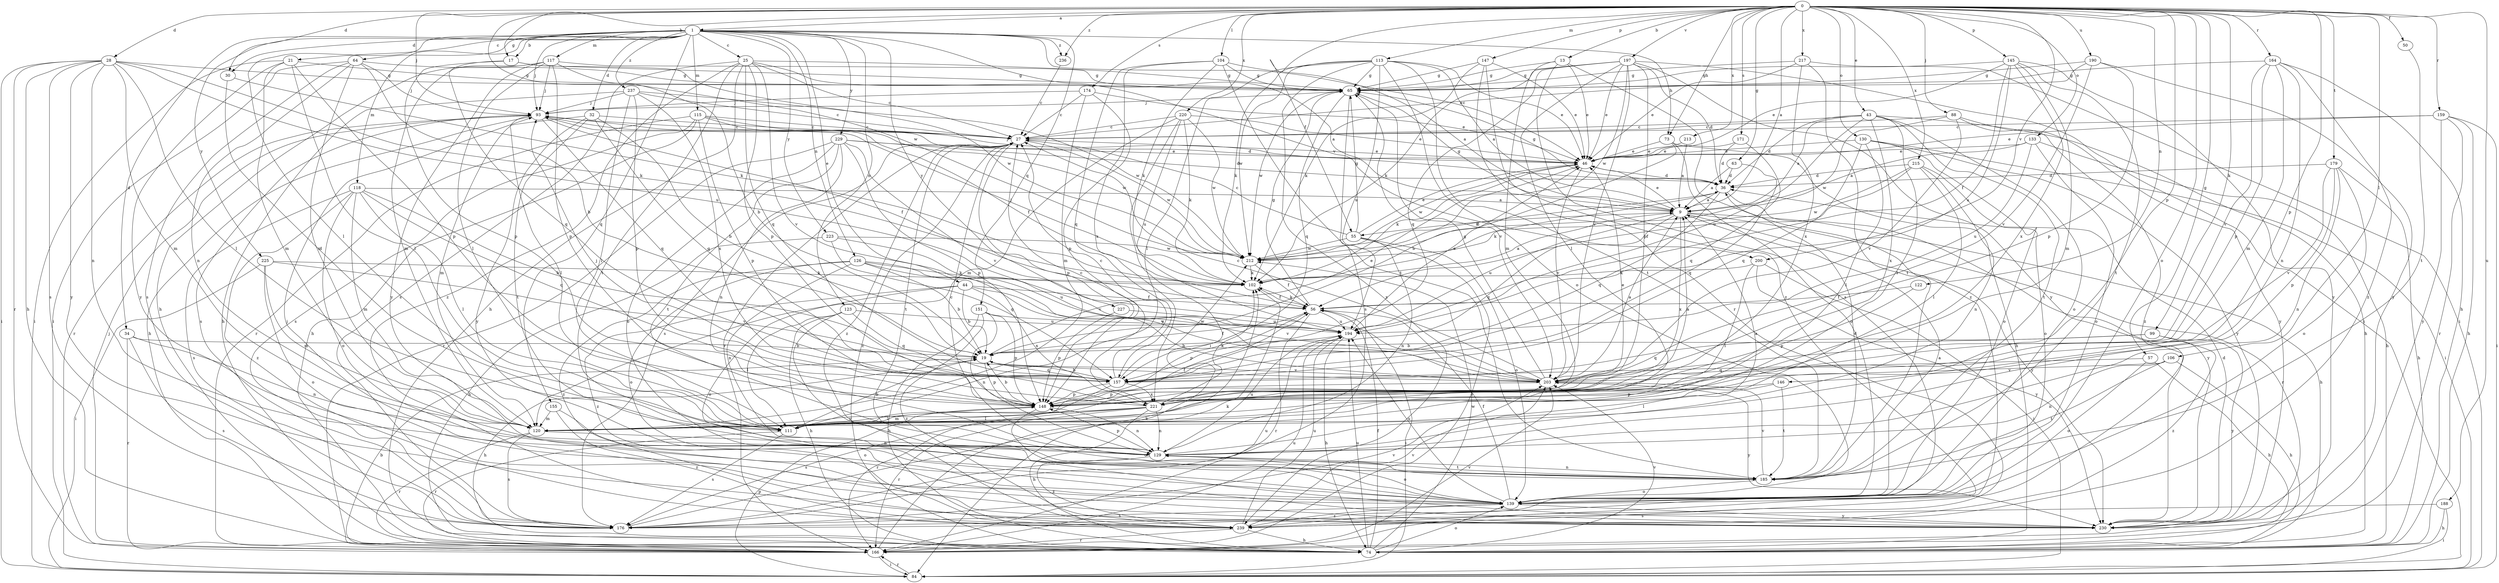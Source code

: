 strict digraph  {
0;
1;
9;
13;
17;
19;
21;
25;
27;
28;
30;
32;
34;
36;
43;
44;
46;
50;
55;
56;
57;
63;
64;
65;
73;
74;
84;
88;
93;
99;
102;
104;
106;
111;
113;
115;
117;
118;
120;
122;
123;
126;
129;
130;
133;
139;
145;
146;
147;
148;
151;
155;
157;
159;
164;
166;
171;
174;
176;
179;
185;
188;
190;
194;
197;
200;
203;
212;
213;
215;
217;
220;
221;
223;
225;
227;
229;
230;
236;
237;
239;
0 -> 1  [label=a];
0 -> 9  [label=a];
0 -> 13  [label=b];
0 -> 17  [label=b];
0 -> 28  [label=d];
0 -> 30  [label=d];
0 -> 43  [label=e];
0 -> 50  [label=f];
0 -> 55  [label=f];
0 -> 57  [label=g];
0 -> 63  [label=g];
0 -> 73  [label=h];
0 -> 88  [label=j];
0 -> 93  [label=j];
0 -> 99  [label=k];
0 -> 104  [label=l];
0 -> 106  [label=l];
0 -> 113  [label=m];
0 -> 122  [label=n];
0 -> 130  [label=o];
0 -> 133  [label=o];
0 -> 139  [label=o];
0 -> 145  [label=p];
0 -> 146  [label=p];
0 -> 147  [label=p];
0 -> 148  [label=p];
0 -> 159  [label=r];
0 -> 164  [label=r];
0 -> 171  [label=s];
0 -> 174  [label=s];
0 -> 179  [label=t];
0 -> 188  [label=u];
0 -> 190  [label=u];
0 -> 197  [label=v];
0 -> 200  [label=v];
0 -> 212  [label=w];
0 -> 213  [label=x];
0 -> 215  [label=x];
0 -> 217  [label=x];
0 -> 220  [label=x];
0 -> 236  [label=z];
1 -> 17  [label=b];
1 -> 21  [label=c];
1 -> 25  [label=c];
1 -> 30  [label=d];
1 -> 32  [label=d];
1 -> 34  [label=d];
1 -> 44  [label=e];
1 -> 46  [label=e];
1 -> 64  [label=g];
1 -> 73  [label=h];
1 -> 93  [label=j];
1 -> 111  [label=l];
1 -> 115  [label=m];
1 -> 117  [label=m];
1 -> 118  [label=m];
1 -> 123  [label=n];
1 -> 126  [label=n];
1 -> 151  [label=q];
1 -> 155  [label=q];
1 -> 200  [label=v];
1 -> 223  [label=y];
1 -> 225  [label=y];
1 -> 227  [label=y];
1 -> 229  [label=y];
1 -> 236  [label=z];
1 -> 237  [label=z];
9 -> 46  [label=e];
9 -> 55  [label=f];
9 -> 65  [label=g];
9 -> 74  [label=h];
9 -> 157  [label=q];
9 -> 166  [label=r];
9 -> 194  [label=u];
9 -> 221  [label=x];
9 -> 230  [label=y];
13 -> 46  [label=e];
13 -> 65  [label=g];
13 -> 120  [label=m];
13 -> 176  [label=s];
13 -> 239  [label=z];
17 -> 65  [label=g];
17 -> 148  [label=p];
17 -> 157  [label=q];
17 -> 212  [label=w];
19 -> 46  [label=e];
19 -> 56  [label=f];
19 -> 74  [label=h];
19 -> 148  [label=p];
19 -> 157  [label=q];
19 -> 203  [label=v];
21 -> 65  [label=g];
21 -> 84  [label=i];
21 -> 111  [label=l];
21 -> 120  [label=m];
21 -> 148  [label=p];
21 -> 230  [label=y];
25 -> 9  [label=a];
25 -> 27  [label=c];
25 -> 65  [label=g];
25 -> 74  [label=h];
25 -> 148  [label=p];
25 -> 157  [label=q];
25 -> 176  [label=s];
25 -> 185  [label=t];
25 -> 203  [label=v];
25 -> 239  [label=z];
27 -> 46  [label=e];
27 -> 148  [label=p];
27 -> 166  [label=r];
27 -> 176  [label=s];
27 -> 185  [label=t];
27 -> 212  [label=w];
27 -> 239  [label=z];
28 -> 65  [label=g];
28 -> 74  [label=h];
28 -> 84  [label=i];
28 -> 102  [label=k];
28 -> 111  [label=l];
28 -> 120  [label=m];
28 -> 129  [label=n];
28 -> 166  [label=r];
28 -> 176  [label=s];
28 -> 194  [label=u];
28 -> 230  [label=y];
30 -> 102  [label=k];
30 -> 111  [label=l];
32 -> 19  [label=b];
32 -> 27  [label=c];
32 -> 120  [label=m];
32 -> 157  [label=q];
32 -> 185  [label=t];
32 -> 230  [label=y];
34 -> 19  [label=b];
34 -> 129  [label=n];
34 -> 166  [label=r];
34 -> 176  [label=s];
36 -> 9  [label=a];
36 -> 65  [label=g];
36 -> 102  [label=k];
36 -> 157  [label=q];
36 -> 230  [label=y];
43 -> 9  [label=a];
43 -> 27  [label=c];
43 -> 36  [label=d];
43 -> 74  [label=h];
43 -> 111  [label=l];
43 -> 139  [label=o];
43 -> 185  [label=t];
43 -> 194  [label=u];
43 -> 221  [label=x];
44 -> 19  [label=b];
44 -> 56  [label=f];
44 -> 139  [label=o];
44 -> 203  [label=v];
44 -> 221  [label=x];
44 -> 239  [label=z];
46 -> 36  [label=d];
46 -> 93  [label=j];
46 -> 102  [label=k];
46 -> 203  [label=v];
46 -> 212  [label=w];
50 -> 185  [label=t];
55 -> 27  [label=c];
55 -> 46  [label=e];
55 -> 65  [label=g];
55 -> 129  [label=n];
55 -> 139  [label=o];
55 -> 166  [label=r];
55 -> 212  [label=w];
56 -> 65  [label=g];
56 -> 84  [label=i];
56 -> 102  [label=k];
56 -> 148  [label=p];
56 -> 166  [label=r];
56 -> 194  [label=u];
57 -> 74  [label=h];
57 -> 139  [label=o];
57 -> 157  [label=q];
63 -> 9  [label=a];
63 -> 36  [label=d];
63 -> 157  [label=q];
64 -> 19  [label=b];
64 -> 65  [label=g];
64 -> 84  [label=i];
64 -> 93  [label=j];
64 -> 120  [label=m];
64 -> 129  [label=n];
64 -> 176  [label=s];
65 -> 93  [label=j];
65 -> 157  [label=q];
65 -> 176  [label=s];
65 -> 203  [label=v];
65 -> 212  [label=w];
73 -> 19  [label=b];
73 -> 46  [label=e];
73 -> 74  [label=h];
73 -> 139  [label=o];
74 -> 27  [label=c];
74 -> 56  [label=f];
74 -> 139  [label=o];
74 -> 194  [label=u];
74 -> 203  [label=v];
74 -> 212  [label=w];
84 -> 148  [label=p];
84 -> 166  [label=r];
88 -> 27  [label=c];
88 -> 203  [label=v];
88 -> 212  [label=w];
88 -> 230  [label=y];
88 -> 239  [label=z];
93 -> 27  [label=c];
93 -> 36  [label=d];
93 -> 56  [label=f];
93 -> 74  [label=h];
93 -> 111  [label=l];
93 -> 157  [label=q];
93 -> 166  [label=r];
93 -> 176  [label=s];
99 -> 19  [label=b];
99 -> 157  [label=q];
99 -> 230  [label=y];
99 -> 239  [label=z];
102 -> 9  [label=a];
102 -> 56  [label=f];
102 -> 93  [label=j];
104 -> 9  [label=a];
104 -> 65  [label=g];
104 -> 102  [label=k];
104 -> 157  [label=q];
104 -> 185  [label=t];
104 -> 221  [label=x];
106 -> 74  [label=h];
106 -> 129  [label=n];
106 -> 185  [label=t];
106 -> 203  [label=v];
111 -> 19  [label=b];
111 -> 166  [label=r];
111 -> 176  [label=s];
113 -> 9  [label=a];
113 -> 46  [label=e];
113 -> 65  [label=g];
113 -> 102  [label=k];
113 -> 111  [label=l];
113 -> 139  [label=o];
113 -> 185  [label=t];
113 -> 194  [label=u];
113 -> 212  [label=w];
113 -> 239  [label=z];
115 -> 27  [label=c];
115 -> 56  [label=f];
115 -> 74  [label=h];
115 -> 148  [label=p];
115 -> 166  [label=r];
115 -> 176  [label=s];
115 -> 212  [label=w];
117 -> 19  [label=b];
117 -> 65  [label=g];
117 -> 74  [label=h];
117 -> 93  [label=j];
117 -> 111  [label=l];
117 -> 120  [label=m];
117 -> 148  [label=p];
117 -> 230  [label=y];
118 -> 9  [label=a];
118 -> 19  [label=b];
118 -> 111  [label=l];
118 -> 120  [label=m];
118 -> 139  [label=o];
118 -> 157  [label=q];
118 -> 176  [label=s];
118 -> 239  [label=z];
120 -> 56  [label=f];
120 -> 129  [label=n];
120 -> 166  [label=r];
120 -> 176  [label=s];
122 -> 56  [label=f];
122 -> 148  [label=p];
123 -> 74  [label=h];
123 -> 111  [label=l];
123 -> 157  [label=q];
123 -> 194  [label=u];
123 -> 230  [label=y];
126 -> 19  [label=b];
126 -> 102  [label=k];
126 -> 129  [label=n];
126 -> 139  [label=o];
126 -> 194  [label=u];
126 -> 203  [label=v];
126 -> 239  [label=z];
129 -> 9  [label=a];
129 -> 27  [label=c];
129 -> 139  [label=o];
129 -> 148  [label=p];
129 -> 185  [label=t];
129 -> 194  [label=u];
129 -> 239  [label=z];
130 -> 46  [label=e];
130 -> 84  [label=i];
130 -> 111  [label=l];
130 -> 139  [label=o];
130 -> 157  [label=q];
130 -> 230  [label=y];
133 -> 9  [label=a];
133 -> 46  [label=e];
133 -> 74  [label=h];
133 -> 139  [label=o];
133 -> 194  [label=u];
139 -> 9  [label=a];
139 -> 56  [label=f];
139 -> 176  [label=s];
139 -> 194  [label=u];
139 -> 230  [label=y];
139 -> 239  [label=z];
145 -> 46  [label=e];
145 -> 56  [label=f];
145 -> 65  [label=g];
145 -> 120  [label=m];
145 -> 185  [label=t];
145 -> 194  [label=u];
145 -> 221  [label=x];
145 -> 230  [label=y];
146 -> 111  [label=l];
146 -> 148  [label=p];
146 -> 185  [label=t];
147 -> 46  [label=e];
147 -> 65  [label=g];
147 -> 102  [label=k];
147 -> 166  [label=r];
147 -> 239  [label=z];
148 -> 19  [label=b];
148 -> 46  [label=e];
148 -> 111  [label=l];
148 -> 129  [label=n];
148 -> 139  [label=o];
151 -> 74  [label=h];
151 -> 129  [label=n];
151 -> 148  [label=p];
151 -> 194  [label=u];
151 -> 239  [label=z];
155 -> 120  [label=m];
155 -> 139  [label=o];
155 -> 239  [label=z];
157 -> 19  [label=b];
157 -> 27  [label=c];
157 -> 148  [label=p];
157 -> 166  [label=r];
157 -> 212  [label=w];
157 -> 221  [label=x];
159 -> 27  [label=c];
159 -> 46  [label=e];
159 -> 74  [label=h];
159 -> 84  [label=i];
159 -> 166  [label=r];
159 -> 230  [label=y];
164 -> 65  [label=g];
164 -> 74  [label=h];
164 -> 120  [label=m];
164 -> 129  [label=n];
164 -> 148  [label=p];
164 -> 203  [label=v];
164 -> 239  [label=z];
166 -> 19  [label=b];
166 -> 84  [label=i];
166 -> 93  [label=j];
166 -> 102  [label=k];
166 -> 194  [label=u];
166 -> 203  [label=v];
171 -> 36  [label=d];
171 -> 46  [label=e];
171 -> 157  [label=q];
174 -> 27  [label=c];
174 -> 46  [label=e];
174 -> 93  [label=j];
174 -> 120  [label=m];
174 -> 148  [label=p];
176 -> 102  [label=k];
176 -> 194  [label=u];
176 -> 203  [label=v];
179 -> 36  [label=d];
179 -> 74  [label=h];
179 -> 129  [label=n];
179 -> 139  [label=o];
179 -> 148  [label=p];
179 -> 203  [label=v];
185 -> 36  [label=d];
185 -> 129  [label=n];
185 -> 139  [label=o];
185 -> 203  [label=v];
188 -> 74  [label=h];
188 -> 84  [label=i];
188 -> 176  [label=s];
190 -> 27  [label=c];
190 -> 65  [label=g];
190 -> 148  [label=p];
190 -> 203  [label=v];
190 -> 230  [label=y];
194 -> 19  [label=b];
194 -> 46  [label=e];
194 -> 74  [label=h];
197 -> 36  [label=d];
197 -> 46  [label=e];
197 -> 65  [label=g];
197 -> 84  [label=i];
197 -> 102  [label=k];
197 -> 111  [label=l];
197 -> 148  [label=p];
197 -> 157  [label=q];
197 -> 203  [label=v];
197 -> 212  [label=w];
197 -> 230  [label=y];
200 -> 84  [label=i];
200 -> 102  [label=k];
200 -> 111  [label=l];
200 -> 230  [label=y];
203 -> 9  [label=a];
203 -> 27  [label=c];
203 -> 65  [label=g];
203 -> 148  [label=p];
203 -> 230  [label=y];
212 -> 36  [label=d];
212 -> 56  [label=f];
212 -> 102  [label=k];
213 -> 9  [label=a];
213 -> 46  [label=e];
215 -> 36  [label=d];
215 -> 56  [label=f];
215 -> 111  [label=l];
215 -> 129  [label=n];
215 -> 139  [label=o];
215 -> 212  [label=w];
217 -> 46  [label=e];
217 -> 65  [label=g];
217 -> 84  [label=i];
217 -> 185  [label=t];
217 -> 221  [label=x];
220 -> 27  [label=c];
220 -> 46  [label=e];
220 -> 84  [label=i];
220 -> 102  [label=k];
220 -> 120  [label=m];
220 -> 194  [label=u];
220 -> 212  [label=w];
221 -> 9  [label=a];
221 -> 27  [label=c];
221 -> 74  [label=h];
221 -> 93  [label=j];
221 -> 102  [label=k];
221 -> 111  [label=l];
221 -> 120  [label=m];
221 -> 129  [label=n];
221 -> 166  [label=r];
221 -> 176  [label=s];
223 -> 74  [label=h];
223 -> 157  [label=q];
223 -> 203  [label=v];
223 -> 212  [label=w];
225 -> 84  [label=i];
225 -> 102  [label=k];
225 -> 120  [label=m];
225 -> 139  [label=o];
225 -> 203  [label=v];
227 -> 148  [label=p];
227 -> 194  [label=u];
229 -> 36  [label=d];
229 -> 46  [label=e];
229 -> 129  [label=n];
229 -> 139  [label=o];
229 -> 148  [label=p];
229 -> 166  [label=r];
229 -> 185  [label=t];
229 -> 203  [label=v];
230 -> 36  [label=d];
230 -> 93  [label=j];
236 -> 27  [label=c];
237 -> 27  [label=c];
237 -> 74  [label=h];
237 -> 93  [label=j];
237 -> 111  [label=l];
237 -> 148  [label=p];
237 -> 212  [label=w];
237 -> 221  [label=x];
239 -> 74  [label=h];
239 -> 166  [label=r];
239 -> 194  [label=u];
239 -> 203  [label=v];
}
